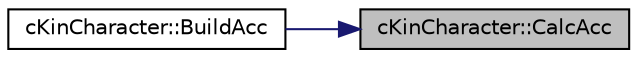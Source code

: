 digraph "cKinCharacter::CalcAcc"
{
 // LATEX_PDF_SIZE
  edge [fontname="Helvetica",fontsize="10",labelfontname="Helvetica",labelfontsize="10"];
  node [fontname="Helvetica",fontsize="10",shape=record];
  rankdir="RL";
  Node1 [label="cKinCharacter::CalcAcc",height=0.2,width=0.4,color="black", fillcolor="grey75", style="filled", fontcolor="black",tooltip=" "];
  Node1 -> Node2 [dir="back",color="midnightblue",fontsize="10",style="solid",fontname="Helvetica"];
  Node2 [label="cKinCharacter::BuildAcc",height=0.2,width=0.4,color="black", fillcolor="white", style="filled",URL="$classc_kin_character.html#aa0fd30b001acce502f898e8c3a4f6c77",tooltip=" "];
}
